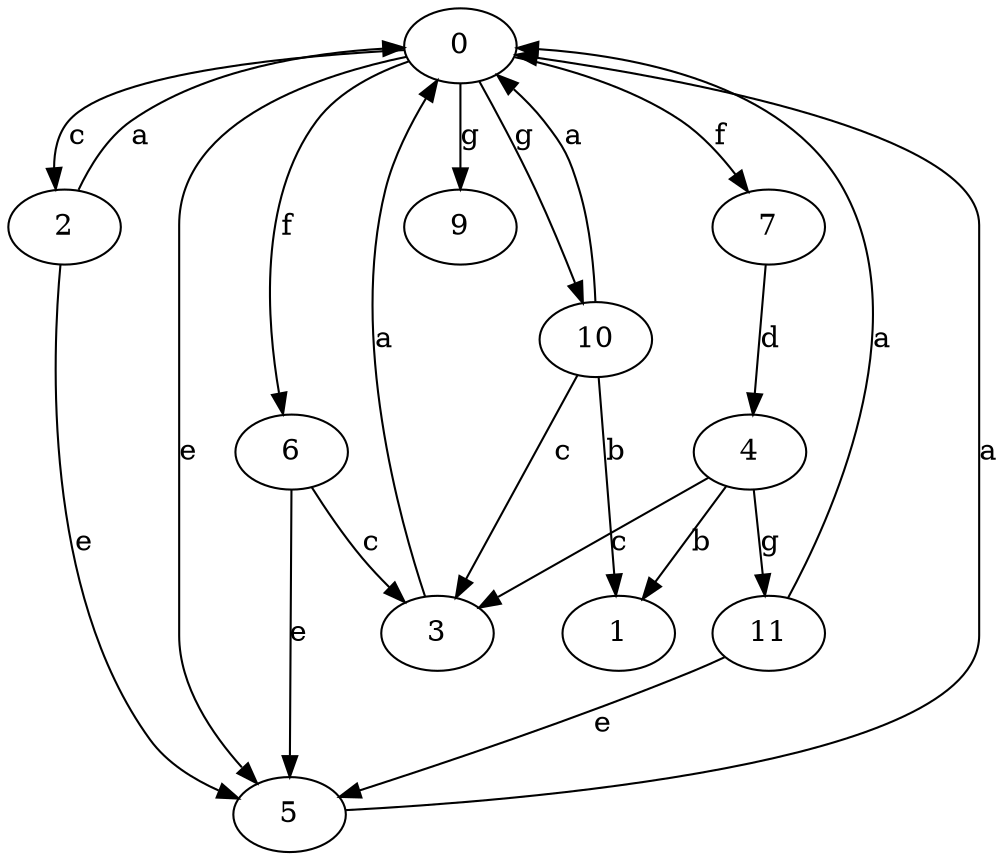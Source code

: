 strict digraph  {
0;
1;
2;
3;
4;
5;
6;
7;
9;
10;
11;
0 -> 2  [label=c];
0 -> 5  [label=e];
0 -> 6  [label=f];
0 -> 7  [label=f];
0 -> 9  [label=g];
0 -> 10  [label=g];
2 -> 0  [label=a];
2 -> 5  [label=e];
3 -> 0  [label=a];
4 -> 1  [label=b];
4 -> 3  [label=c];
4 -> 11  [label=g];
5 -> 0  [label=a];
6 -> 3  [label=c];
6 -> 5  [label=e];
7 -> 4  [label=d];
10 -> 0  [label=a];
10 -> 1  [label=b];
10 -> 3  [label=c];
11 -> 0  [label=a];
11 -> 5  [label=e];
}
